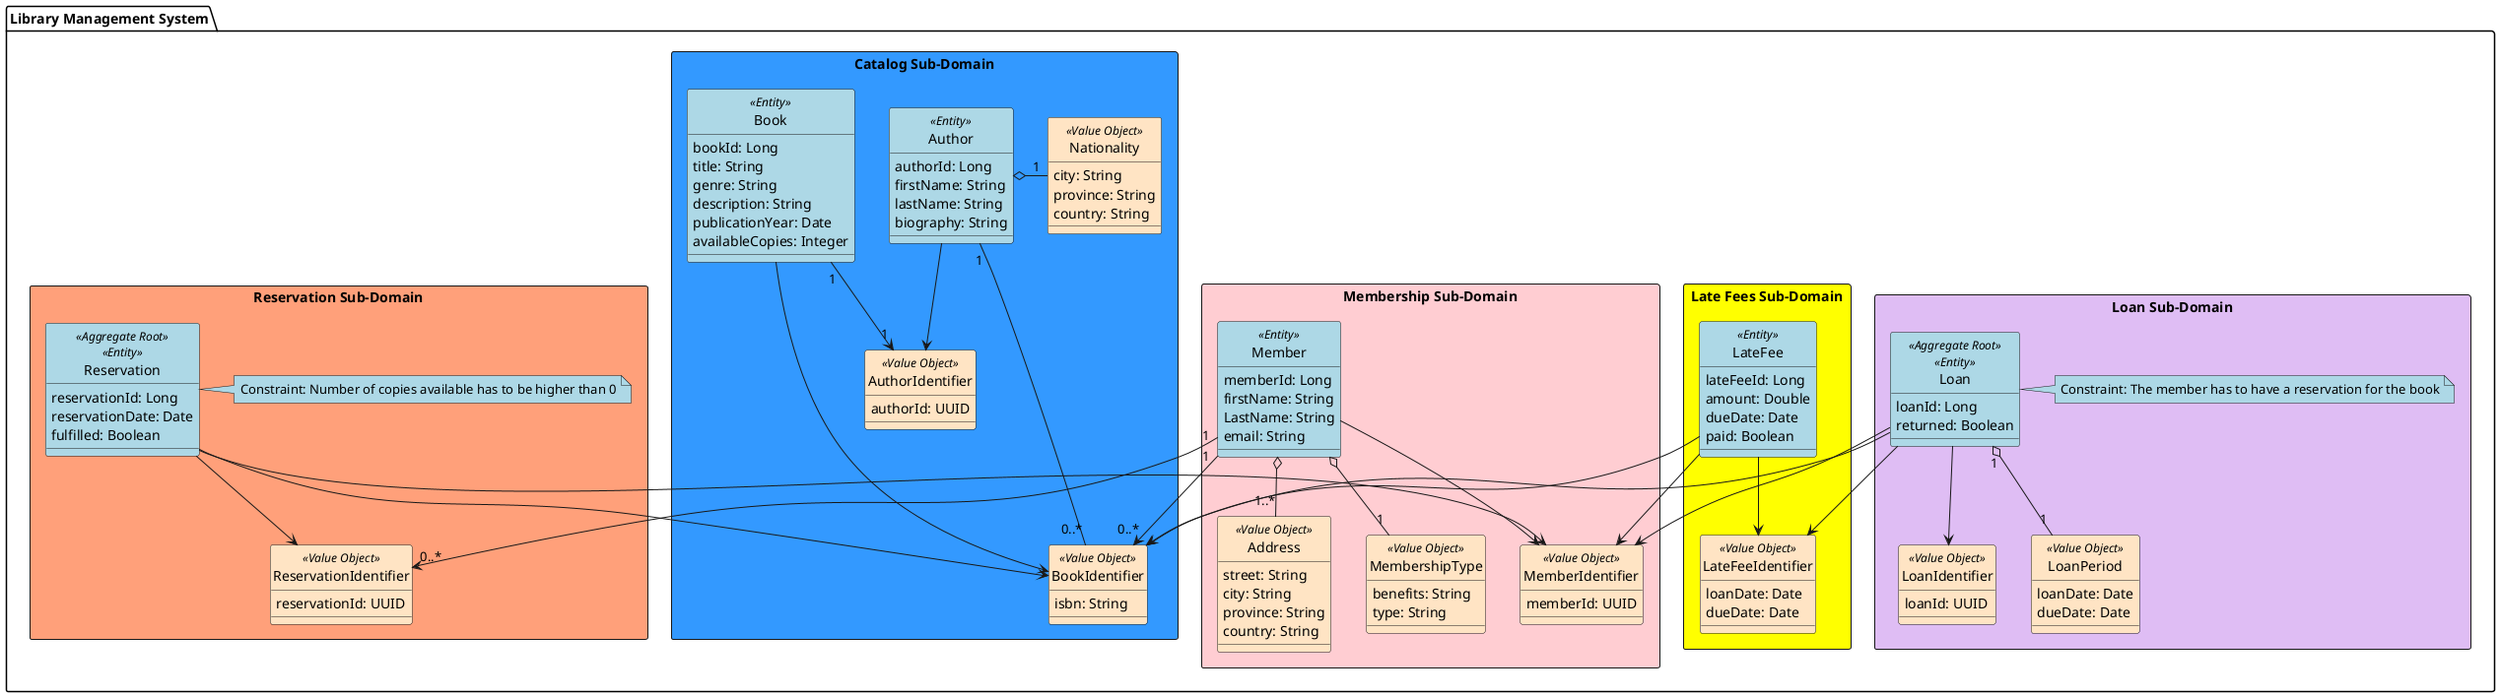 @startuml
!define ENTITY(entityName) class entityName << Entity >>
!define AGGREGATE(aggregateName) class aggregateName << Aggregate >>
!define AGGREGATE_ROOT(aggregateRootName) class aggregateRootName << Aggregate Root >>
!define AGGREGATE_ROOT_ENTITY(aggregateRootEntityName) class aggregateRootEntityName << Aggregate Root >> << Entity >>
!define VALUE_OBJECT(valueObjectName) class valueObjectName << Value Object >>
!pragma useVerticalIf on
hide circle

package "Library Management System" as LibrarySystem {

    package "Catalog Sub-Domain" <<Rectangle>>  #3399ff{
        ENTITY(Book) #lightblue {
            bookId: Long
            title: String
            genre: String
            description: String
            publicationYear: Date
            availableCopies: Integer
        }

        ENTITY(Author) #lightblue {
            authorId: Long
            firstName: String
            lastName: String
            biography: String
        }

        VALUE_OBJECT(Nationality) #Bisque{
            city: String
            province: String
            country: String
        }


        VALUE_OBJECT(BookIdentifier) #Bisque {
            isbn: String
        }

        VALUE_OBJECT(AuthorIdentifier) #Bisque {
            authorId: UUID
        }




        Book "1"--> "1" AuthorIdentifier
        Author o-"1" Nationality
        Book --> BookIdentifier
        Author --> AuthorIdentifier
        Author "1"--- "0..*" BookIdentifier
    }

    package "Membership Sub-Domain" <<Rectangle>> #FFCDD2 {
        ENTITY(Member) #lightblue {
            memberId: Long
            firstName: String
            LastName: String
            email: String
        }

        VALUE_OBJECT(MemberIdentifier) #Bisque{
            memberId: UUID
        }

        VALUE_OBJECT(MembershipType) #Bisque{
            benefits: String
            type: String
        }

        VALUE_OBJECT(Address) #Bisque{
                street: String
                city: String
                province: String
                country: String
        }

        Member --> MemberIdentifier
        Member o-- "1..*" Address
        Member o-- "1" MembershipType

    }

    package "Loan Sub-Domain" <<Rectangle>> #DFBDF4{
        AGGREGATE_ROOT_ENTITY(Loan) #lightblue {
            loanId: Long
            returned: Boolean
        }

        VALUE_OBJECT(LoanIdentifier) #Bisque {
            loanId: UUID
        }
        VALUE_OBJECT(LoanPeriod) #Bisque {
            loanDate: Date
            dueDate: Date
        }

        note right of Loan #lightblue
            Constraint: The member has to have a reservation for the book
        end note

        Loan "1" o-- "1" LoanPeriod
        Loan --> LoanIdentifier
        Loan --> BookIdentifier
        Loan --> MemberIdentifier
    }
    package "Late Fees Sub-Domain" <<Rectangle>> #Yellow{

        ENTITY(LateFee) #lightblue {
            lateFeeId: Long
            amount: Double
            dueDate: Date
            paid: Boolean
        }
        VALUE_OBJECT(LateFeeIdentifier) #Bisque {
            loanDate: Date
            dueDate: Date
        }
        LateFee --> BookIdentifier
        LateFee --> MemberIdentifier
        LateFee --> LateFeeIdentifier
    }

    package "Reservation Sub-Domain" <<Rectangle>> #FFA07A{
        AGGREGATE_ROOT_ENTITY(Reservation) #lightblue {
            reservationId: Long
            reservationDate: Date
            fulfilled: Boolean
        }

        VALUE_OBJECT(ReservationIdentifier) #Bisque {
            reservationId: UUID
        }

        note right of Reservation #lightblue
            Constraint: Number of copies available has to be higher than 0
        end note

        Reservation --> ReservationIdentifier
        Reservation --> MemberIdentifier
    }

    Reservation --> BookIdentifier
    Member "1" --> "0..*" ReservationIdentifier
    Loan --> LateFeeIdentifier
    Member "1" --> "0..*" BookIdentifier

}


@enduml
